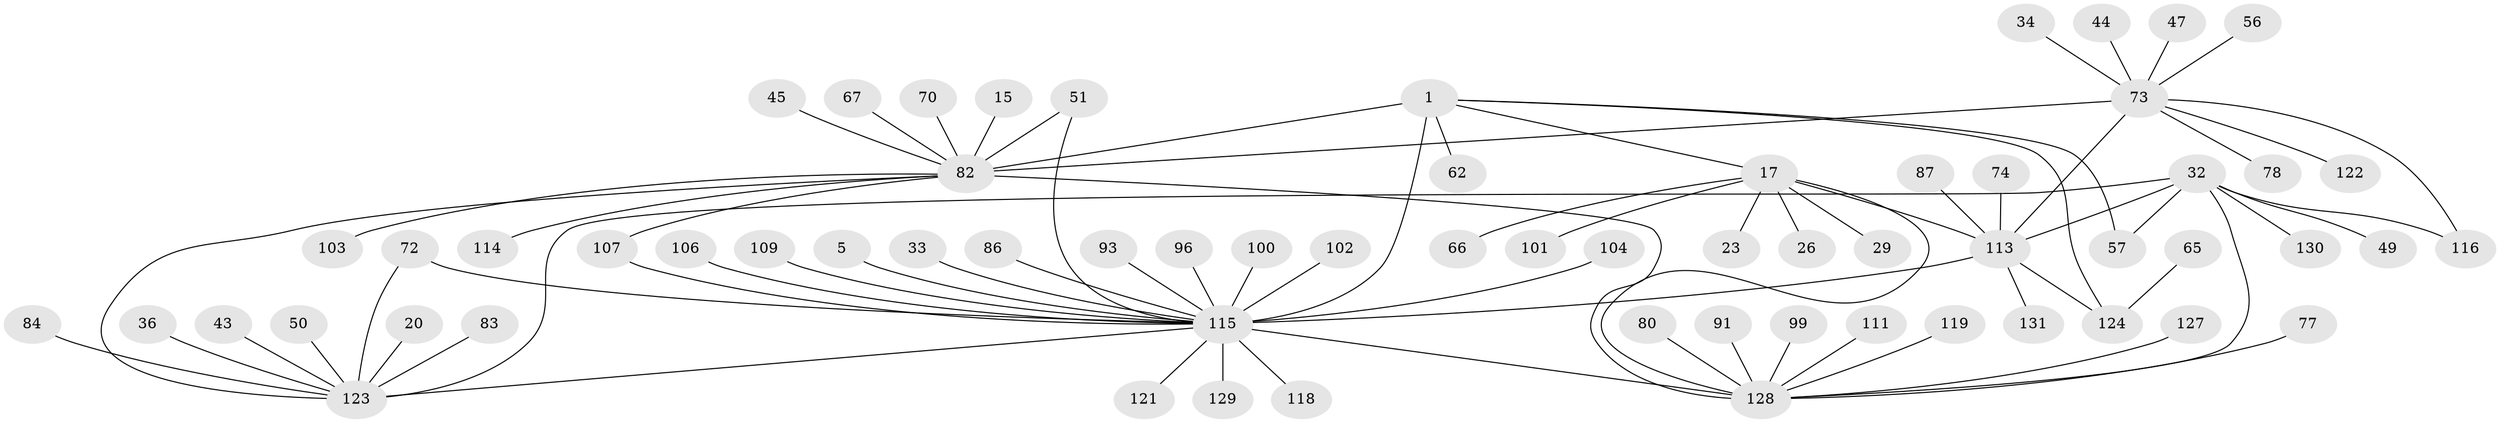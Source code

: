 // original degree distribution, {14: 0.007633587786259542, 15: 0.007633587786259542, 11: 0.007633587786259542, 7: 0.015267175572519083, 1: 0.4580152671755725, 5: 0.03816793893129771, 4: 0.022900763358778626, 8: 0.022900763358778626, 2: 0.25190839694656486, 9: 0.007633587786259542, 3: 0.13740458015267176, 10: 0.007633587786259542, 6: 0.015267175572519083}
// Generated by graph-tools (version 1.1) at 2025/47/03/09/25 04:47:41]
// undirected, 65 vertices, 77 edges
graph export_dot {
graph [start="1"]
  node [color=gray90,style=filled];
  1;
  5;
  15;
  17 [super="+8"];
  20;
  23;
  26;
  29;
  32;
  33;
  34;
  36;
  43;
  44;
  45;
  47;
  49;
  50;
  51;
  56;
  57;
  62;
  65;
  66;
  67 [super="+52"];
  70;
  72 [super="+42"];
  73 [super="+24+64+35+14"];
  74;
  77;
  78;
  80;
  82 [super="+2+71"];
  83;
  84;
  86;
  87;
  91;
  93 [super="+58"];
  96;
  99;
  100;
  101;
  102;
  103;
  104;
  106 [super="+10"];
  107 [super="+92"];
  109;
  111;
  113 [super="+68+112"];
  114;
  115 [super="+110+94+98+13"];
  116 [super="+90"];
  118 [super="+117"];
  119;
  121;
  122;
  123 [super="+22+46+79+76+95"];
  124 [super="+97+38"];
  127;
  128 [super="+85+108+120+126+125+105+89"];
  129;
  130;
  131;
  1 -- 17 [weight=2];
  1 -- 57;
  1 -- 62;
  1 -- 82 [weight=3];
  1 -- 124 [weight=3];
  1 -- 115 [weight=4];
  5 -- 115;
  15 -- 82;
  17 -- 66;
  17 -- 101;
  17 -- 23;
  17 -- 26;
  17 -- 29;
  17 -- 128;
  17 -- 113 [weight=2];
  20 -- 123;
  32 -- 49;
  32 -- 57;
  32 -- 123 [weight=3];
  32 -- 130;
  32 -- 128 [weight=2];
  32 -- 113;
  32 -- 116;
  33 -- 115;
  34 -- 73;
  36 -- 123;
  43 -- 123;
  44 -- 73;
  45 -- 82;
  47 -- 73;
  50 -- 123;
  51 -- 82;
  51 -- 115;
  56 -- 73;
  65 -- 124;
  67 -- 82;
  70 -- 82;
  72 -- 123;
  72 -- 115;
  73 -- 122;
  73 -- 82 [weight=3];
  73 -- 78;
  73 -- 116;
  73 -- 113;
  74 -- 113;
  77 -- 128;
  80 -- 128;
  82 -- 103;
  82 -- 114;
  82 -- 123 [weight=3];
  82 -- 107;
  82 -- 128;
  83 -- 123;
  84 -- 123;
  86 -- 115;
  87 -- 113;
  91 -- 128;
  93 -- 115;
  96 -- 115;
  99 -- 128;
  100 -- 115;
  102 -- 115;
  104 -- 115;
  106 -- 115;
  107 -- 115;
  109 -- 115;
  111 -- 128;
  113 -- 115 [weight=2];
  113 -- 131;
  113 -- 124;
  115 -- 121;
  115 -- 128 [weight=3];
  115 -- 129;
  115 -- 123 [weight=2];
  115 -- 118;
  119 -- 128;
  127 -- 128;
}
